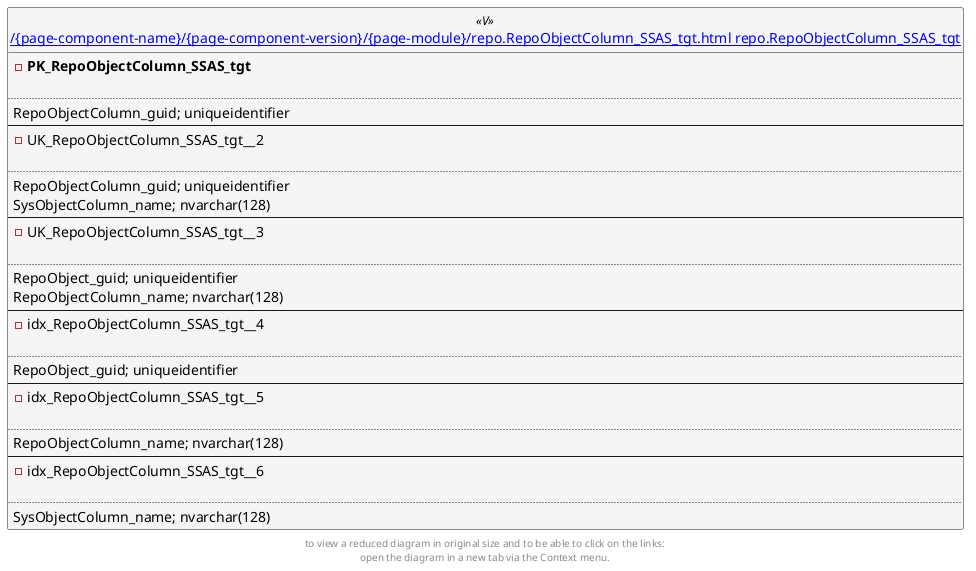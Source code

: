 @startuml
left to right direction
'top to bottom direction
hide circle
'avoide "." issues:
set namespaceSeparator none


skinparam class {
  BackgroundColor White
  BackgroundColor<<FN>> Yellow
  BackgroundColor<<FS>> Yellow
  BackgroundColor<<FT>> LightGray
  BackgroundColor<<IF>> Yellow
  BackgroundColor<<IS>> Yellow
  BackgroundColor<<P>> Aqua
  BackgroundColor<<PC>> Aqua
  BackgroundColor<<SN>> Yellow
  BackgroundColor<<SO>> SlateBlue
  BackgroundColor<<TF>> LightGray
  BackgroundColor<<TR>> Tomato
  BackgroundColor<<U>> White
  BackgroundColor<<V>> WhiteSmoke
  BackgroundColor<<X>> Aqua
}


entity "[[{site-url}/{page-component-name}/{page-component-version}/{page-module}/repo.RepoObjectColumn_SSAS_tgt.html repo.RepoObjectColumn_SSAS_tgt]]" as repo.RepoObjectColumn_SSAS_tgt << V >> {
- **PK_RepoObjectColumn_SSAS_tgt**

..
RepoObjectColumn_guid; uniqueidentifier
--
- UK_RepoObjectColumn_SSAS_tgt__2

..
RepoObjectColumn_guid; uniqueidentifier
SysObjectColumn_name; nvarchar(128)
--
- UK_RepoObjectColumn_SSAS_tgt__3

..
RepoObject_guid; uniqueidentifier
RepoObjectColumn_name; nvarchar(128)
--
- idx_RepoObjectColumn_SSAS_tgt__4

..
RepoObject_guid; uniqueidentifier
--
- idx_RepoObjectColumn_SSAS_tgt__5

..
RepoObjectColumn_name; nvarchar(128)
--
- idx_RepoObjectColumn_SSAS_tgt__6

..
SysObjectColumn_name; nvarchar(128)
}


footer
to view a reduced diagram in original size and to be able to click on the links:
open the diagram in a new tab via the Context menu.
end footer

@enduml

